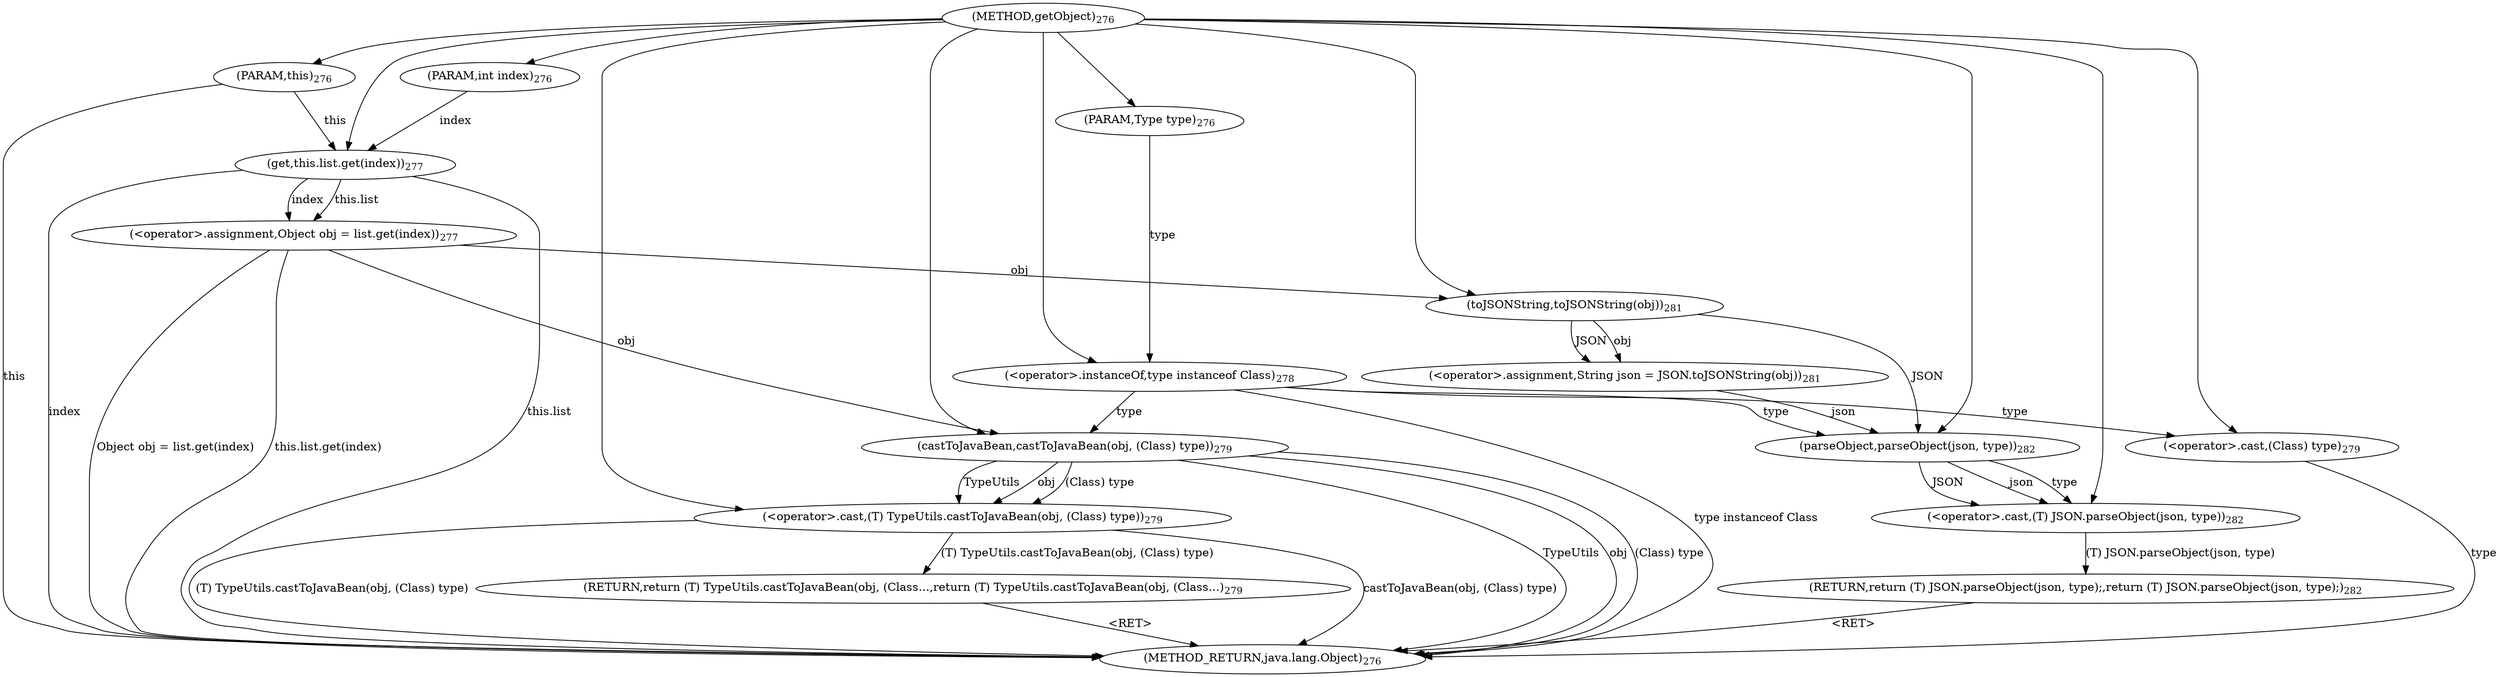 digraph "getObject" {  
"867" [label = <(METHOD,getObject)<SUB>276</SUB>> ]
"911" [label = <(METHOD_RETURN,java.lang.Object)<SUB>276</SUB>> ]
"868" [label = <(PARAM,this)<SUB>276</SUB>> ]
"869" [label = <(PARAM,int index)<SUB>276</SUB>> ]
"870" [label = <(PARAM,Type type)<SUB>276</SUB>> ]
"873" [label = <(&lt;operator&gt;.assignment,Object obj = list.get(index))<SUB>277</SUB>> ]
"873" [label = <(&lt;operator&gt;.assignment,Object obj = list.get(index))<SUB>277</SUB>> ]
"873" [label = <(&lt;operator&gt;.assignment,Object obj = list.get(index))<SUB>277</SUB>> ]
"881" [label = <(&lt;operator&gt;.instanceOf,type instanceof Class)<SUB>278</SUB>> ]
"875" [label = <(get,this.list.get(index))<SUB>277</SUB>> ]
"875" [label = <(get,this.list.get(index))<SUB>277</SUB>> ]
"881" [label = <(&lt;operator&gt;.instanceOf,type instanceof Class)<SUB>278</SUB>> ]
"881" [label = <(&lt;operator&gt;.instanceOf,type instanceof Class)<SUB>278</SUB>> ]
"885" [label = <(RETURN,return (T) TypeUtils.castToJavaBean(obj, (Class...,return (T) TypeUtils.castToJavaBean(obj, (Class...)<SUB>279</SUB>> ]
"886" [label = <(&lt;operator&gt;.cast,(T) TypeUtils.castToJavaBean(obj, (Class) type))<SUB>279</SUB>> ]
"897" [label = <(&lt;operator&gt;.assignment,String json = JSON.toJSONString(obj))<SUB>281</SUB>> ]
"902" [label = <(RETURN,return (T) JSON.parseObject(json, type);,return (T) JSON.parseObject(json, type);)<SUB>282</SUB>> ]
"886" [label = <(&lt;operator&gt;.cast,(T) TypeUtils.castToJavaBean(obj, (Class) type))<SUB>279</SUB>> ]
"886" [label = <(&lt;operator&gt;.cast,(T) TypeUtils.castToJavaBean(obj, (Class) type))<SUB>279</SUB>> ]
"897" [label = <(&lt;operator&gt;.assignment,String json = JSON.toJSONString(obj))<SUB>281</SUB>> ]
"897" [label = <(&lt;operator&gt;.assignment,String json = JSON.toJSONString(obj))<SUB>281</SUB>> ]
"903" [label = <(&lt;operator&gt;.cast,(T) JSON.parseObject(json, type))<SUB>282</SUB>> ]
"888" [label = <(castToJavaBean,castToJavaBean(obj, (Class) type))<SUB>279</SUB>> ]
"888" [label = <(castToJavaBean,castToJavaBean(obj, (Class) type))<SUB>279</SUB>> ]
"888" [label = <(castToJavaBean,castToJavaBean(obj, (Class) type))<SUB>279</SUB>> ]
"899" [label = <(toJSONString,toJSONString(obj))<SUB>281</SUB>> ]
"899" [label = <(toJSONString,toJSONString(obj))<SUB>281</SUB>> ]
"903" [label = <(&lt;operator&gt;.cast,(T) JSON.parseObject(json, type))<SUB>282</SUB>> ]
"903" [label = <(&lt;operator&gt;.cast,(T) JSON.parseObject(json, type))<SUB>282</SUB>> ]
"891" [label = <(&lt;operator&gt;.cast,(Class) type)<SUB>279</SUB>> ]
"891" [label = <(&lt;operator&gt;.cast,(Class) type)<SUB>279</SUB>> ]
"905" [label = <(parseObject,parseObject(json, type))<SUB>282</SUB>> ]
"905" [label = <(parseObject,parseObject(json, type))<SUB>282</SUB>> ]
"905" [label = <(parseObject,parseObject(json, type))<SUB>282</SUB>> ]
  "885" -> "911"  [ label = "&lt;RET&gt;"] 
  "902" -> "911"  [ label = "&lt;RET&gt;"] 
  "868" -> "911"  [ label = "this"] 
  "875" -> "911"  [ label = "this.list"] 
  "875" -> "911"  [ label = "index"] 
  "873" -> "911"  [ label = "this.list.get(index)"] 
  "873" -> "911"  [ label = "Object obj = list.get(index)"] 
  "881" -> "911"  [ label = "type instanceof Class"] 
  "888" -> "911"  [ label = "TypeUtils"] 
  "888" -> "911"  [ label = "obj"] 
  "891" -> "911"  [ label = "type"] 
  "888" -> "911"  [ label = "(Class) type"] 
  "886" -> "911"  [ label = "castToJavaBean(obj, (Class) type)"] 
  "886" -> "911"  [ label = "(T) TypeUtils.castToJavaBean(obj, (Class) type)"] 
  "867" -> "868" 
  "867" -> "869" 
  "867" -> "870" 
  "875" -> "873"  [ label = "this.list"] 
  "875" -> "873"  [ label = "index"] 
  "868" -> "875"  [ label = "this"] 
  "869" -> "875"  [ label = "index"] 
  "867" -> "875" 
  "870" -> "881"  [ label = "type"] 
  "867" -> "881" 
  "886" -> "885"  [ label = "(T) TypeUtils.castToJavaBean(obj, (Class) type)"] 
  "867" -> "886" 
  "888" -> "886"  [ label = "TypeUtils"] 
  "888" -> "886"  [ label = "obj"] 
  "888" -> "886"  [ label = "(Class) type"] 
  "899" -> "897"  [ label = "JSON"] 
  "899" -> "897"  [ label = "obj"] 
  "903" -> "902"  [ label = "(T) JSON.parseObject(json, type)"] 
  "867" -> "903" 
  "905" -> "903"  [ label = "JSON"] 
  "905" -> "903"  [ label = "json"] 
  "905" -> "903"  [ label = "type"] 
  "867" -> "888" 
  "873" -> "888"  [ label = "obj"] 
  "881" -> "888"  [ label = "type"] 
  "867" -> "899" 
  "873" -> "899"  [ label = "obj"] 
  "867" -> "891" 
  "881" -> "891"  [ label = "type"] 
  "899" -> "905"  [ label = "JSON"] 
  "867" -> "905" 
  "897" -> "905"  [ label = "json"] 
  "881" -> "905"  [ label = "type"] 
}
